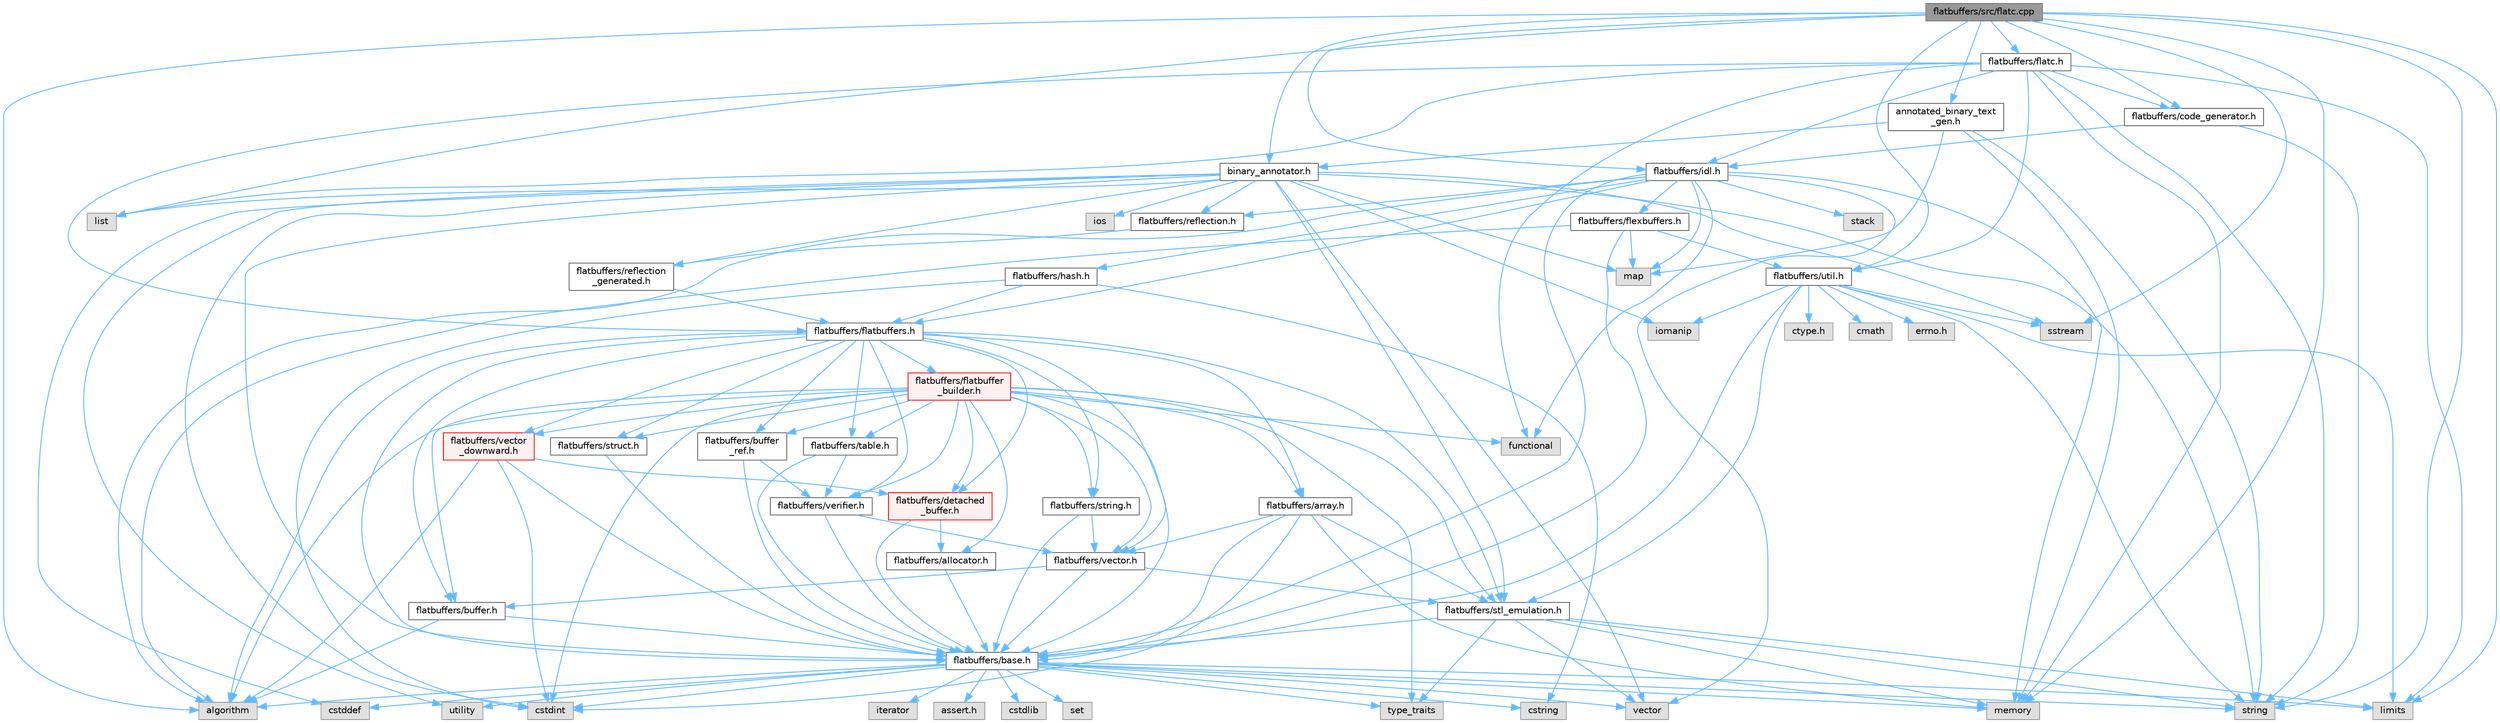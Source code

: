 digraph "flatbuffers/src/flatc.cpp"
{
 // LATEX_PDF_SIZE
  bgcolor="transparent";
  edge [fontname=Helvetica,fontsize=10,labelfontname=Helvetica,labelfontsize=10];
  node [fontname=Helvetica,fontsize=10,shape=box,height=0.2,width=0.4];
  Node1 [id="Node000001",label="flatbuffers/src/flatc.cpp",height=0.2,width=0.4,color="gray40", fillcolor="grey60", style="filled", fontcolor="black",tooltip=" "];
  Node1 -> Node2 [id="edge148_Node000001_Node000002",color="steelblue1",style="solid",tooltip=" "];
  Node2 [id="Node000002",label="flatbuffers/flatc.h",height=0.2,width=0.4,color="grey40", fillcolor="white", style="filled",URL="$flatc_8h.html",tooltip=" "];
  Node2 -> Node3 [id="edge149_Node000002_Node000003",color="steelblue1",style="solid",tooltip=" "];
  Node3 [id="Node000003",label="functional",height=0.2,width=0.4,color="grey60", fillcolor="#E0E0E0", style="filled",tooltip=" "];
  Node2 -> Node4 [id="edge150_Node000002_Node000004",color="steelblue1",style="solid",tooltip=" "];
  Node4 [id="Node000004",label="limits",height=0.2,width=0.4,color="grey60", fillcolor="#E0E0E0", style="filled",tooltip=" "];
  Node2 -> Node5 [id="edge151_Node000002_Node000005",color="steelblue1",style="solid",tooltip=" "];
  Node5 [id="Node000005",label="list",height=0.2,width=0.4,color="grey60", fillcolor="#E0E0E0", style="filled",tooltip=" "];
  Node2 -> Node6 [id="edge152_Node000002_Node000006",color="steelblue1",style="solid",tooltip=" "];
  Node6 [id="Node000006",label="memory",height=0.2,width=0.4,color="grey60", fillcolor="#E0E0E0", style="filled",tooltip=" "];
  Node2 -> Node7 [id="edge153_Node000002_Node000007",color="steelblue1",style="solid",tooltip=" "];
  Node7 [id="Node000007",label="string",height=0.2,width=0.4,color="grey60", fillcolor="#E0E0E0", style="filled",tooltip=" "];
  Node2 -> Node8 [id="edge154_Node000002_Node000008",color="steelblue1",style="solid",tooltip=" "];
  Node8 [id="Node000008",label="flatbuffers/code_generator.h",height=0.2,width=0.4,color="grey40", fillcolor="white", style="filled",URL="$code__generator_8h.html",tooltip=" "];
  Node8 -> Node7 [id="edge155_Node000008_Node000007",color="steelblue1",style="solid",tooltip=" "];
  Node8 -> Node9 [id="edge156_Node000008_Node000009",color="steelblue1",style="solid",tooltip=" "];
  Node9 [id="Node000009",label="flatbuffers/idl.h",height=0.2,width=0.4,color="grey40", fillcolor="white", style="filled",URL="$idl_8h.html",tooltip=" "];
  Node9 -> Node10 [id="edge157_Node000009_Node000010",color="steelblue1",style="solid",tooltip=" "];
  Node10 [id="Node000010",label="algorithm",height=0.2,width=0.4,color="grey60", fillcolor="#E0E0E0", style="filled",tooltip=" "];
  Node9 -> Node3 [id="edge158_Node000009_Node000003",color="steelblue1",style="solid",tooltip=" "];
  Node9 -> Node11 [id="edge159_Node000009_Node000011",color="steelblue1",style="solid",tooltip=" "];
  Node11 [id="Node000011",label="map",height=0.2,width=0.4,color="grey60", fillcolor="#E0E0E0", style="filled",tooltip=" "];
  Node9 -> Node6 [id="edge160_Node000009_Node000006",color="steelblue1",style="solid",tooltip=" "];
  Node9 -> Node12 [id="edge161_Node000009_Node000012",color="steelblue1",style="solid",tooltip=" "];
  Node12 [id="Node000012",label="stack",height=0.2,width=0.4,color="grey60", fillcolor="#E0E0E0", style="filled",tooltip=" "];
  Node9 -> Node13 [id="edge162_Node000009_Node000013",color="steelblue1",style="solid",tooltip=" "];
  Node13 [id="Node000013",label="vector",height=0.2,width=0.4,color="grey60", fillcolor="#E0E0E0", style="filled",tooltip=" "];
  Node9 -> Node14 [id="edge163_Node000009_Node000014",color="steelblue1",style="solid",tooltip=" "];
  Node14 [id="Node000014",label="flatbuffers/base.h",height=0.2,width=0.4,color="grey40", fillcolor="white", style="filled",URL="$base_8h.html",tooltip=" "];
  Node14 -> Node15 [id="edge164_Node000014_Node000015",color="steelblue1",style="solid",tooltip=" "];
  Node15 [id="Node000015",label="assert.h",height=0.2,width=0.4,color="grey60", fillcolor="#E0E0E0", style="filled",tooltip=" "];
  Node14 -> Node16 [id="edge165_Node000014_Node000016",color="steelblue1",style="solid",tooltip=" "];
  Node16 [id="Node000016",label="cstdint",height=0.2,width=0.4,color="grey60", fillcolor="#E0E0E0", style="filled",tooltip=" "];
  Node14 -> Node17 [id="edge166_Node000014_Node000017",color="steelblue1",style="solid",tooltip=" "];
  Node17 [id="Node000017",label="cstddef",height=0.2,width=0.4,color="grey60", fillcolor="#E0E0E0", style="filled",tooltip=" "];
  Node14 -> Node18 [id="edge167_Node000014_Node000018",color="steelblue1",style="solid",tooltip=" "];
  Node18 [id="Node000018",label="cstdlib",height=0.2,width=0.4,color="grey60", fillcolor="#E0E0E0", style="filled",tooltip=" "];
  Node14 -> Node19 [id="edge168_Node000014_Node000019",color="steelblue1",style="solid",tooltip=" "];
  Node19 [id="Node000019",label="cstring",height=0.2,width=0.4,color="grey60", fillcolor="#E0E0E0", style="filled",tooltip=" "];
  Node14 -> Node20 [id="edge169_Node000014_Node000020",color="steelblue1",style="solid",tooltip=" "];
  Node20 [id="Node000020",label="utility",height=0.2,width=0.4,color="grey60", fillcolor="#E0E0E0", style="filled",tooltip=" "];
  Node14 -> Node7 [id="edge170_Node000014_Node000007",color="steelblue1",style="solid",tooltip=" "];
  Node14 -> Node21 [id="edge171_Node000014_Node000021",color="steelblue1",style="solid",tooltip=" "];
  Node21 [id="Node000021",label="type_traits",height=0.2,width=0.4,color="grey60", fillcolor="#E0E0E0", style="filled",tooltip=" "];
  Node14 -> Node13 [id="edge172_Node000014_Node000013",color="steelblue1",style="solid",tooltip=" "];
  Node14 -> Node22 [id="edge173_Node000014_Node000022",color="steelblue1",style="solid",tooltip=" "];
  Node22 [id="Node000022",label="set",height=0.2,width=0.4,color="grey60", fillcolor="#E0E0E0", style="filled",tooltip=" "];
  Node14 -> Node10 [id="edge174_Node000014_Node000010",color="steelblue1",style="solid",tooltip=" "];
  Node14 -> Node4 [id="edge175_Node000014_Node000004",color="steelblue1",style="solid",tooltip=" "];
  Node14 -> Node23 [id="edge176_Node000014_Node000023",color="steelblue1",style="solid",tooltip=" "];
  Node23 [id="Node000023",label="iterator",height=0.2,width=0.4,color="grey60", fillcolor="#E0E0E0", style="filled",tooltip=" "];
  Node14 -> Node6 [id="edge177_Node000014_Node000006",color="steelblue1",style="solid",tooltip=" "];
  Node9 -> Node24 [id="edge178_Node000009_Node000024",color="steelblue1",style="solid",tooltip=" "];
  Node24 [id="Node000024",label="flatbuffers/flatbuffers.h",height=0.2,width=0.4,color="grey40", fillcolor="white", style="filled",URL="$flatbuffers_8h.html",tooltip=" "];
  Node24 -> Node10 [id="edge179_Node000024_Node000010",color="steelblue1",style="solid",tooltip=" "];
  Node24 -> Node25 [id="edge180_Node000024_Node000025",color="steelblue1",style="solid",tooltip=" "];
  Node25 [id="Node000025",label="flatbuffers/array.h",height=0.2,width=0.4,color="grey40", fillcolor="white", style="filled",URL="$array_8h.html",tooltip=" "];
  Node25 -> Node16 [id="edge181_Node000025_Node000016",color="steelblue1",style="solid",tooltip=" "];
  Node25 -> Node6 [id="edge182_Node000025_Node000006",color="steelblue1",style="solid",tooltip=" "];
  Node25 -> Node14 [id="edge183_Node000025_Node000014",color="steelblue1",style="solid",tooltip=" "];
  Node25 -> Node26 [id="edge184_Node000025_Node000026",color="steelblue1",style="solid",tooltip=" "];
  Node26 [id="Node000026",label="flatbuffers/stl_emulation.h",height=0.2,width=0.4,color="grey40", fillcolor="white", style="filled",URL="$stl__emulation_8h.html",tooltip=" "];
  Node26 -> Node14 [id="edge185_Node000026_Node000014",color="steelblue1",style="solid",tooltip=" "];
  Node26 -> Node7 [id="edge186_Node000026_Node000007",color="steelblue1",style="solid",tooltip=" "];
  Node26 -> Node21 [id="edge187_Node000026_Node000021",color="steelblue1",style="solid",tooltip=" "];
  Node26 -> Node13 [id="edge188_Node000026_Node000013",color="steelblue1",style="solid",tooltip=" "];
  Node26 -> Node6 [id="edge189_Node000026_Node000006",color="steelblue1",style="solid",tooltip=" "];
  Node26 -> Node4 [id="edge190_Node000026_Node000004",color="steelblue1",style="solid",tooltip=" "];
  Node25 -> Node27 [id="edge191_Node000025_Node000027",color="steelblue1",style="solid",tooltip=" "];
  Node27 [id="Node000027",label="flatbuffers/vector.h",height=0.2,width=0.4,color="grey40", fillcolor="white", style="filled",URL="$vector_8h.html",tooltip=" "];
  Node27 -> Node14 [id="edge192_Node000027_Node000014",color="steelblue1",style="solid",tooltip=" "];
  Node27 -> Node28 [id="edge193_Node000027_Node000028",color="steelblue1",style="solid",tooltip=" "];
  Node28 [id="Node000028",label="flatbuffers/buffer.h",height=0.2,width=0.4,color="grey40", fillcolor="white", style="filled",URL="$buffer_8h.html",tooltip=" "];
  Node28 -> Node10 [id="edge194_Node000028_Node000010",color="steelblue1",style="solid",tooltip=" "];
  Node28 -> Node14 [id="edge195_Node000028_Node000014",color="steelblue1",style="solid",tooltip=" "];
  Node27 -> Node26 [id="edge196_Node000027_Node000026",color="steelblue1",style="solid",tooltip=" "];
  Node24 -> Node14 [id="edge197_Node000024_Node000014",color="steelblue1",style="solid",tooltip=" "];
  Node24 -> Node28 [id="edge198_Node000024_Node000028",color="steelblue1",style="solid",tooltip=" "];
  Node24 -> Node29 [id="edge199_Node000024_Node000029",color="steelblue1",style="solid",tooltip=" "];
  Node29 [id="Node000029",label="flatbuffers/buffer\l_ref.h",height=0.2,width=0.4,color="grey40", fillcolor="white", style="filled",URL="$buffer__ref_8h.html",tooltip=" "];
  Node29 -> Node14 [id="edge200_Node000029_Node000014",color="steelblue1",style="solid",tooltip=" "];
  Node29 -> Node30 [id="edge201_Node000029_Node000030",color="steelblue1",style="solid",tooltip=" "];
  Node30 [id="Node000030",label="flatbuffers/verifier.h",height=0.2,width=0.4,color="grey40", fillcolor="white", style="filled",URL="$verifier_8h.html",tooltip=" "];
  Node30 -> Node14 [id="edge202_Node000030_Node000014",color="steelblue1",style="solid",tooltip=" "];
  Node30 -> Node27 [id="edge203_Node000030_Node000027",color="steelblue1",style="solid",tooltip=" "];
  Node24 -> Node31 [id="edge204_Node000024_Node000031",color="steelblue1",style="solid",tooltip=" "];
  Node31 [id="Node000031",label="flatbuffers/detached\l_buffer.h",height=0.2,width=0.4,color="red", fillcolor="#FFF0F0", style="filled",URL="$detached__buffer_8h.html",tooltip=" "];
  Node31 -> Node32 [id="edge205_Node000031_Node000032",color="steelblue1",style="solid",tooltip=" "];
  Node32 [id="Node000032",label="flatbuffers/allocator.h",height=0.2,width=0.4,color="grey40", fillcolor="white", style="filled",URL="$allocator_8h.html",tooltip=" "];
  Node32 -> Node14 [id="edge206_Node000032_Node000014",color="steelblue1",style="solid",tooltip=" "];
  Node31 -> Node14 [id="edge207_Node000031_Node000014",color="steelblue1",style="solid",tooltip=" "];
  Node24 -> Node34 [id="edge208_Node000024_Node000034",color="steelblue1",style="solid",tooltip=" "];
  Node34 [id="Node000034",label="flatbuffers/flatbuffer\l_builder.h",height=0.2,width=0.4,color="red", fillcolor="#FFF0F0", style="filled",URL="$flatbuffer__builder_8h.html",tooltip=" "];
  Node34 -> Node10 [id="edge209_Node000034_Node000010",color="steelblue1",style="solid",tooltip=" "];
  Node34 -> Node16 [id="edge210_Node000034_Node000016",color="steelblue1",style="solid",tooltip=" "];
  Node34 -> Node3 [id="edge211_Node000034_Node000003",color="steelblue1",style="solid",tooltip=" "];
  Node34 -> Node21 [id="edge212_Node000034_Node000021",color="steelblue1",style="solid",tooltip=" "];
  Node34 -> Node32 [id="edge213_Node000034_Node000032",color="steelblue1",style="solid",tooltip=" "];
  Node34 -> Node25 [id="edge214_Node000034_Node000025",color="steelblue1",style="solid",tooltip=" "];
  Node34 -> Node14 [id="edge215_Node000034_Node000014",color="steelblue1",style="solid",tooltip=" "];
  Node34 -> Node28 [id="edge216_Node000034_Node000028",color="steelblue1",style="solid",tooltip=" "];
  Node34 -> Node29 [id="edge217_Node000034_Node000029",color="steelblue1",style="solid",tooltip=" "];
  Node34 -> Node31 [id="edge218_Node000034_Node000031",color="steelblue1",style="solid",tooltip=" "];
  Node34 -> Node26 [id="edge219_Node000034_Node000026",color="steelblue1",style="solid",tooltip=" "];
  Node34 -> Node36 [id="edge220_Node000034_Node000036",color="steelblue1",style="solid",tooltip=" "];
  Node36 [id="Node000036",label="flatbuffers/string.h",height=0.2,width=0.4,color="grey40", fillcolor="white", style="filled",URL="$string_8h.html",tooltip=" "];
  Node36 -> Node14 [id="edge221_Node000036_Node000014",color="steelblue1",style="solid",tooltip=" "];
  Node36 -> Node27 [id="edge222_Node000036_Node000027",color="steelblue1",style="solid",tooltip=" "];
  Node34 -> Node37 [id="edge223_Node000034_Node000037",color="steelblue1",style="solid",tooltip=" "];
  Node37 [id="Node000037",label="flatbuffers/struct.h",height=0.2,width=0.4,color="grey40", fillcolor="white", style="filled",URL="$struct_8h.html",tooltip=" "];
  Node37 -> Node14 [id="edge224_Node000037_Node000014",color="steelblue1",style="solid",tooltip=" "];
  Node34 -> Node38 [id="edge225_Node000034_Node000038",color="steelblue1",style="solid",tooltip=" "];
  Node38 [id="Node000038",label="flatbuffers/table.h",height=0.2,width=0.4,color="grey40", fillcolor="white", style="filled",URL="$table_8h.html",tooltip=" "];
  Node38 -> Node14 [id="edge226_Node000038_Node000014",color="steelblue1",style="solid",tooltip=" "];
  Node38 -> Node30 [id="edge227_Node000038_Node000030",color="steelblue1",style="solid",tooltip=" "];
  Node34 -> Node27 [id="edge228_Node000034_Node000027",color="steelblue1",style="solid",tooltip=" "];
  Node34 -> Node39 [id="edge229_Node000034_Node000039",color="steelblue1",style="solid",tooltip=" "];
  Node39 [id="Node000039",label="flatbuffers/vector\l_downward.h",height=0.2,width=0.4,color="red", fillcolor="#FFF0F0", style="filled",URL="$vector__downward_8h.html",tooltip=" "];
  Node39 -> Node10 [id="edge230_Node000039_Node000010",color="steelblue1",style="solid",tooltip=" "];
  Node39 -> Node16 [id="edge231_Node000039_Node000016",color="steelblue1",style="solid",tooltip=" "];
  Node39 -> Node14 [id="edge232_Node000039_Node000014",color="steelblue1",style="solid",tooltip=" "];
  Node39 -> Node31 [id="edge233_Node000039_Node000031",color="steelblue1",style="solid",tooltip=" "];
  Node34 -> Node30 [id="edge234_Node000034_Node000030",color="steelblue1",style="solid",tooltip=" "];
  Node24 -> Node26 [id="edge235_Node000024_Node000026",color="steelblue1",style="solid",tooltip=" "];
  Node24 -> Node36 [id="edge236_Node000024_Node000036",color="steelblue1",style="solid",tooltip=" "];
  Node24 -> Node37 [id="edge237_Node000024_Node000037",color="steelblue1",style="solid",tooltip=" "];
  Node24 -> Node38 [id="edge238_Node000024_Node000038",color="steelblue1",style="solid",tooltip=" "];
  Node24 -> Node27 [id="edge239_Node000024_Node000027",color="steelblue1",style="solid",tooltip=" "];
  Node24 -> Node39 [id="edge240_Node000024_Node000039",color="steelblue1",style="solid",tooltip=" "];
  Node24 -> Node30 [id="edge241_Node000024_Node000030",color="steelblue1",style="solid",tooltip=" "];
  Node9 -> Node40 [id="edge242_Node000009_Node000040",color="steelblue1",style="solid",tooltip=" "];
  Node40 [id="Node000040",label="flatbuffers/flexbuffers.h",height=0.2,width=0.4,color="grey40", fillcolor="white", style="filled",URL="$flexbuffers_8h.html",tooltip=" "];
  Node40 -> Node10 [id="edge243_Node000040_Node000010",color="steelblue1",style="solid",tooltip=" "];
  Node40 -> Node11 [id="edge244_Node000040_Node000011",color="steelblue1",style="solid",tooltip=" "];
  Node40 -> Node14 [id="edge245_Node000040_Node000014",color="steelblue1",style="solid",tooltip=" "];
  Node40 -> Node41 [id="edge246_Node000040_Node000041",color="steelblue1",style="solid",tooltip=" "];
  Node41 [id="Node000041",label="flatbuffers/util.h",height=0.2,width=0.4,color="grey40", fillcolor="white", style="filled",URL="$util_8h.html",tooltip=" "];
  Node41 -> Node42 [id="edge247_Node000041_Node000042",color="steelblue1",style="solid",tooltip=" "];
  Node42 [id="Node000042",label="ctype.h",height=0.2,width=0.4,color="grey60", fillcolor="#E0E0E0", style="filled",tooltip=" "];
  Node41 -> Node43 [id="edge248_Node000041_Node000043",color="steelblue1",style="solid",tooltip=" "];
  Node43 [id="Node000043",label="errno.h",height=0.2,width=0.4,color="grey60", fillcolor="#E0E0E0", style="filled",tooltip=" "];
  Node41 -> Node14 [id="edge249_Node000041_Node000014",color="steelblue1",style="solid",tooltip=" "];
  Node41 -> Node26 [id="edge250_Node000041_Node000026",color="steelblue1",style="solid",tooltip=" "];
  Node41 -> Node44 [id="edge251_Node000041_Node000044",color="steelblue1",style="solid",tooltip=" "];
  Node44 [id="Node000044",label="iomanip",height=0.2,width=0.4,color="grey60", fillcolor="#E0E0E0", style="filled",tooltip=" "];
  Node41 -> Node45 [id="edge252_Node000041_Node000045",color="steelblue1",style="solid",tooltip=" "];
  Node45 [id="Node000045",label="sstream",height=0.2,width=0.4,color="grey60", fillcolor="#E0E0E0", style="filled",tooltip=" "];
  Node41 -> Node46 [id="edge253_Node000041_Node000046",color="steelblue1",style="solid",tooltip=" "];
  Node46 [id="Node000046",label="cmath",height=0.2,width=0.4,color="grey60", fillcolor="#E0E0E0", style="filled",tooltip=" "];
  Node41 -> Node4 [id="edge254_Node000041_Node000004",color="steelblue1",style="solid",tooltip=" "];
  Node41 -> Node7 [id="edge255_Node000041_Node000007",color="steelblue1",style="solid",tooltip=" "];
  Node9 -> Node47 [id="edge256_Node000009_Node000047",color="steelblue1",style="solid",tooltip=" "];
  Node47 [id="Node000047",label="flatbuffers/hash.h",height=0.2,width=0.4,color="grey40", fillcolor="white", style="filled",URL="$hash_8h.html",tooltip=" "];
  Node47 -> Node16 [id="edge257_Node000047_Node000016",color="steelblue1",style="solid",tooltip=" "];
  Node47 -> Node19 [id="edge258_Node000047_Node000019",color="steelblue1",style="solid",tooltip=" "];
  Node47 -> Node24 [id="edge259_Node000047_Node000024",color="steelblue1",style="solid",tooltip=" "];
  Node9 -> Node48 [id="edge260_Node000009_Node000048",color="steelblue1",style="solid",tooltip=" "];
  Node48 [id="Node000048",label="flatbuffers/reflection.h",height=0.2,width=0.4,color="grey40", fillcolor="white", style="filled",URL="$reflection_8h.html",tooltip=" "];
  Node48 -> Node49 [id="edge261_Node000048_Node000049",color="steelblue1",style="solid",tooltip=" "];
  Node49 [id="Node000049",label="flatbuffers/reflection\l_generated.h",height=0.2,width=0.4,color="grey40", fillcolor="white", style="filled",URL="$reflection__generated_8h.html",tooltip=" "];
  Node49 -> Node24 [id="edge262_Node000049_Node000024",color="steelblue1",style="solid",tooltip=" "];
  Node2 -> Node24 [id="edge263_Node000002_Node000024",color="steelblue1",style="solid",tooltip=" "];
  Node2 -> Node9 [id="edge264_Node000002_Node000009",color="steelblue1",style="solid",tooltip=" "];
  Node2 -> Node41 [id="edge265_Node000002_Node000041",color="steelblue1",style="solid",tooltip=" "];
  Node1 -> Node10 [id="edge266_Node000001_Node000010",color="steelblue1",style="solid",tooltip=" "];
  Node1 -> Node4 [id="edge267_Node000001_Node000004",color="steelblue1",style="solid",tooltip=" "];
  Node1 -> Node5 [id="edge268_Node000001_Node000005",color="steelblue1",style="solid",tooltip=" "];
  Node1 -> Node6 [id="edge269_Node000001_Node000006",color="steelblue1",style="solid",tooltip=" "];
  Node1 -> Node45 [id="edge270_Node000001_Node000045",color="steelblue1",style="solid",tooltip=" "];
  Node1 -> Node7 [id="edge271_Node000001_Node000007",color="steelblue1",style="solid",tooltip=" "];
  Node1 -> Node50 [id="edge272_Node000001_Node000050",color="steelblue1",style="solid",tooltip=" "];
  Node50 [id="Node000050",label="annotated_binary_text\l_gen.h",height=0.2,width=0.4,color="grey40", fillcolor="white", style="filled",URL="$annotated__binary__text__gen_8h.html",tooltip=" "];
  Node50 -> Node11 [id="edge273_Node000050_Node000011",color="steelblue1",style="solid",tooltip=" "];
  Node50 -> Node6 [id="edge274_Node000050_Node000006",color="steelblue1",style="solid",tooltip=" "];
  Node50 -> Node7 [id="edge275_Node000050_Node000007",color="steelblue1",style="solid",tooltip=" "];
  Node50 -> Node51 [id="edge276_Node000050_Node000051",color="steelblue1",style="solid",tooltip=" "];
  Node51 [id="Node000051",label="binary_annotator.h",height=0.2,width=0.4,color="grey40", fillcolor="white", style="filled",URL="$binary__annotator_8h.html",tooltip=" "];
  Node51 -> Node17 [id="edge277_Node000051_Node000017",color="steelblue1",style="solid",tooltip=" "];
  Node51 -> Node16 [id="edge278_Node000051_Node000016",color="steelblue1",style="solid",tooltip=" "];
  Node51 -> Node44 [id="edge279_Node000051_Node000044",color="steelblue1",style="solid",tooltip=" "];
  Node51 -> Node52 [id="edge280_Node000051_Node000052",color="steelblue1",style="solid",tooltip=" "];
  Node52 [id="Node000052",label="ios",height=0.2,width=0.4,color="grey60", fillcolor="#E0E0E0", style="filled",tooltip=" "];
  Node51 -> Node5 [id="edge281_Node000051_Node000005",color="steelblue1",style="solid",tooltip=" "];
  Node51 -> Node11 [id="edge282_Node000051_Node000011",color="steelblue1",style="solid",tooltip=" "];
  Node51 -> Node45 [id="edge283_Node000051_Node000045",color="steelblue1",style="solid",tooltip=" "];
  Node51 -> Node7 [id="edge284_Node000051_Node000007",color="steelblue1",style="solid",tooltip=" "];
  Node51 -> Node20 [id="edge285_Node000051_Node000020",color="steelblue1",style="solid",tooltip=" "];
  Node51 -> Node13 [id="edge286_Node000051_Node000013",color="steelblue1",style="solid",tooltip=" "];
  Node51 -> Node14 [id="edge287_Node000051_Node000014",color="steelblue1",style="solid",tooltip=" "];
  Node51 -> Node48 [id="edge288_Node000051_Node000048",color="steelblue1",style="solid",tooltip=" "];
  Node51 -> Node49 [id="edge289_Node000051_Node000049",color="steelblue1",style="solid",tooltip=" "];
  Node51 -> Node26 [id="edge290_Node000051_Node000026",color="steelblue1",style="solid",tooltip=" "];
  Node1 -> Node51 [id="edge291_Node000001_Node000051",color="steelblue1",style="solid",tooltip=" "];
  Node1 -> Node8 [id="edge292_Node000001_Node000008",color="steelblue1",style="solid",tooltip=" "];
  Node1 -> Node9 [id="edge293_Node000001_Node000009",color="steelblue1",style="solid",tooltip=" "];
  Node1 -> Node41 [id="edge294_Node000001_Node000041",color="steelblue1",style="solid",tooltip=" "];
}
